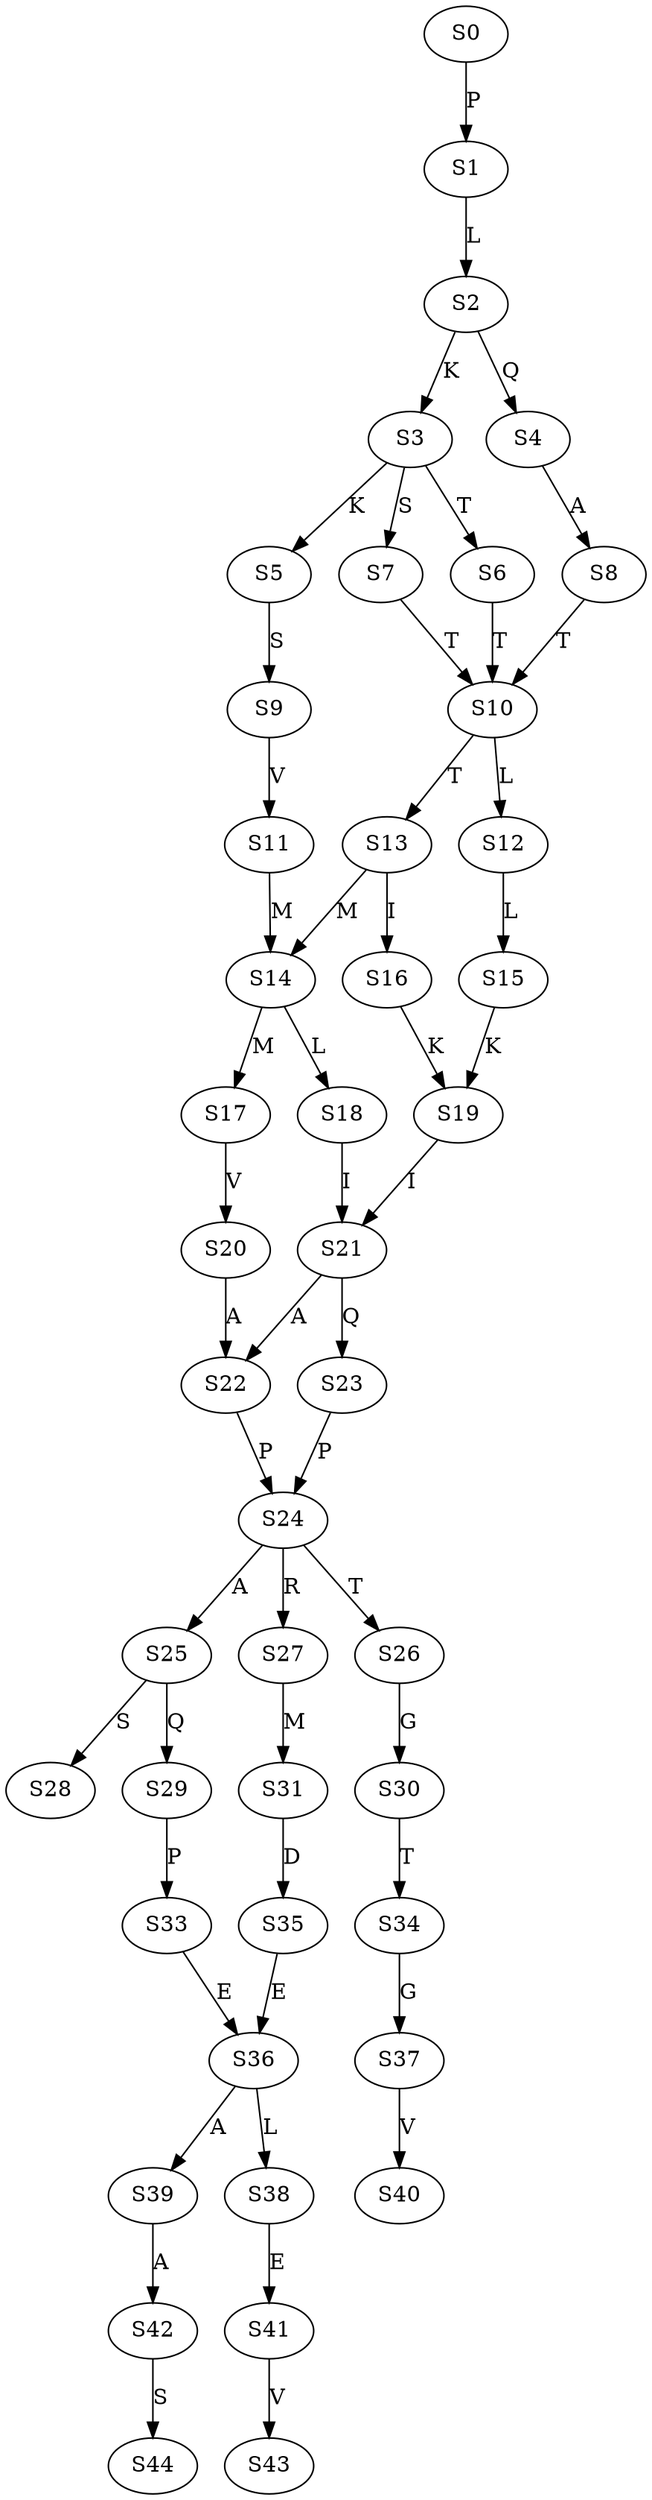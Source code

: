 strict digraph  {
	S0 -> S1 [ label = P ];
	S1 -> S2 [ label = L ];
	S2 -> S3 [ label = K ];
	S2 -> S4 [ label = Q ];
	S3 -> S5 [ label = K ];
	S3 -> S6 [ label = T ];
	S3 -> S7 [ label = S ];
	S4 -> S8 [ label = A ];
	S5 -> S9 [ label = S ];
	S6 -> S10 [ label = T ];
	S7 -> S10 [ label = T ];
	S8 -> S10 [ label = T ];
	S9 -> S11 [ label = V ];
	S10 -> S12 [ label = L ];
	S10 -> S13 [ label = T ];
	S11 -> S14 [ label = M ];
	S12 -> S15 [ label = L ];
	S13 -> S16 [ label = I ];
	S13 -> S14 [ label = M ];
	S14 -> S17 [ label = M ];
	S14 -> S18 [ label = L ];
	S15 -> S19 [ label = K ];
	S16 -> S19 [ label = K ];
	S17 -> S20 [ label = V ];
	S18 -> S21 [ label = I ];
	S19 -> S21 [ label = I ];
	S20 -> S22 [ label = A ];
	S21 -> S22 [ label = A ];
	S21 -> S23 [ label = Q ];
	S22 -> S24 [ label = P ];
	S23 -> S24 [ label = P ];
	S24 -> S25 [ label = A ];
	S24 -> S26 [ label = T ];
	S24 -> S27 [ label = R ];
	S25 -> S28 [ label = S ];
	S25 -> S29 [ label = Q ];
	S26 -> S30 [ label = G ];
	S27 -> S31 [ label = M ];
	S29 -> S33 [ label = P ];
	S30 -> S34 [ label = T ];
	S31 -> S35 [ label = D ];
	S33 -> S36 [ label = E ];
	S34 -> S37 [ label = G ];
	S35 -> S36 [ label = E ];
	S36 -> S38 [ label = L ];
	S36 -> S39 [ label = A ];
	S37 -> S40 [ label = V ];
	S38 -> S41 [ label = E ];
	S39 -> S42 [ label = A ];
	S41 -> S43 [ label = V ];
	S42 -> S44 [ label = S ];
}

